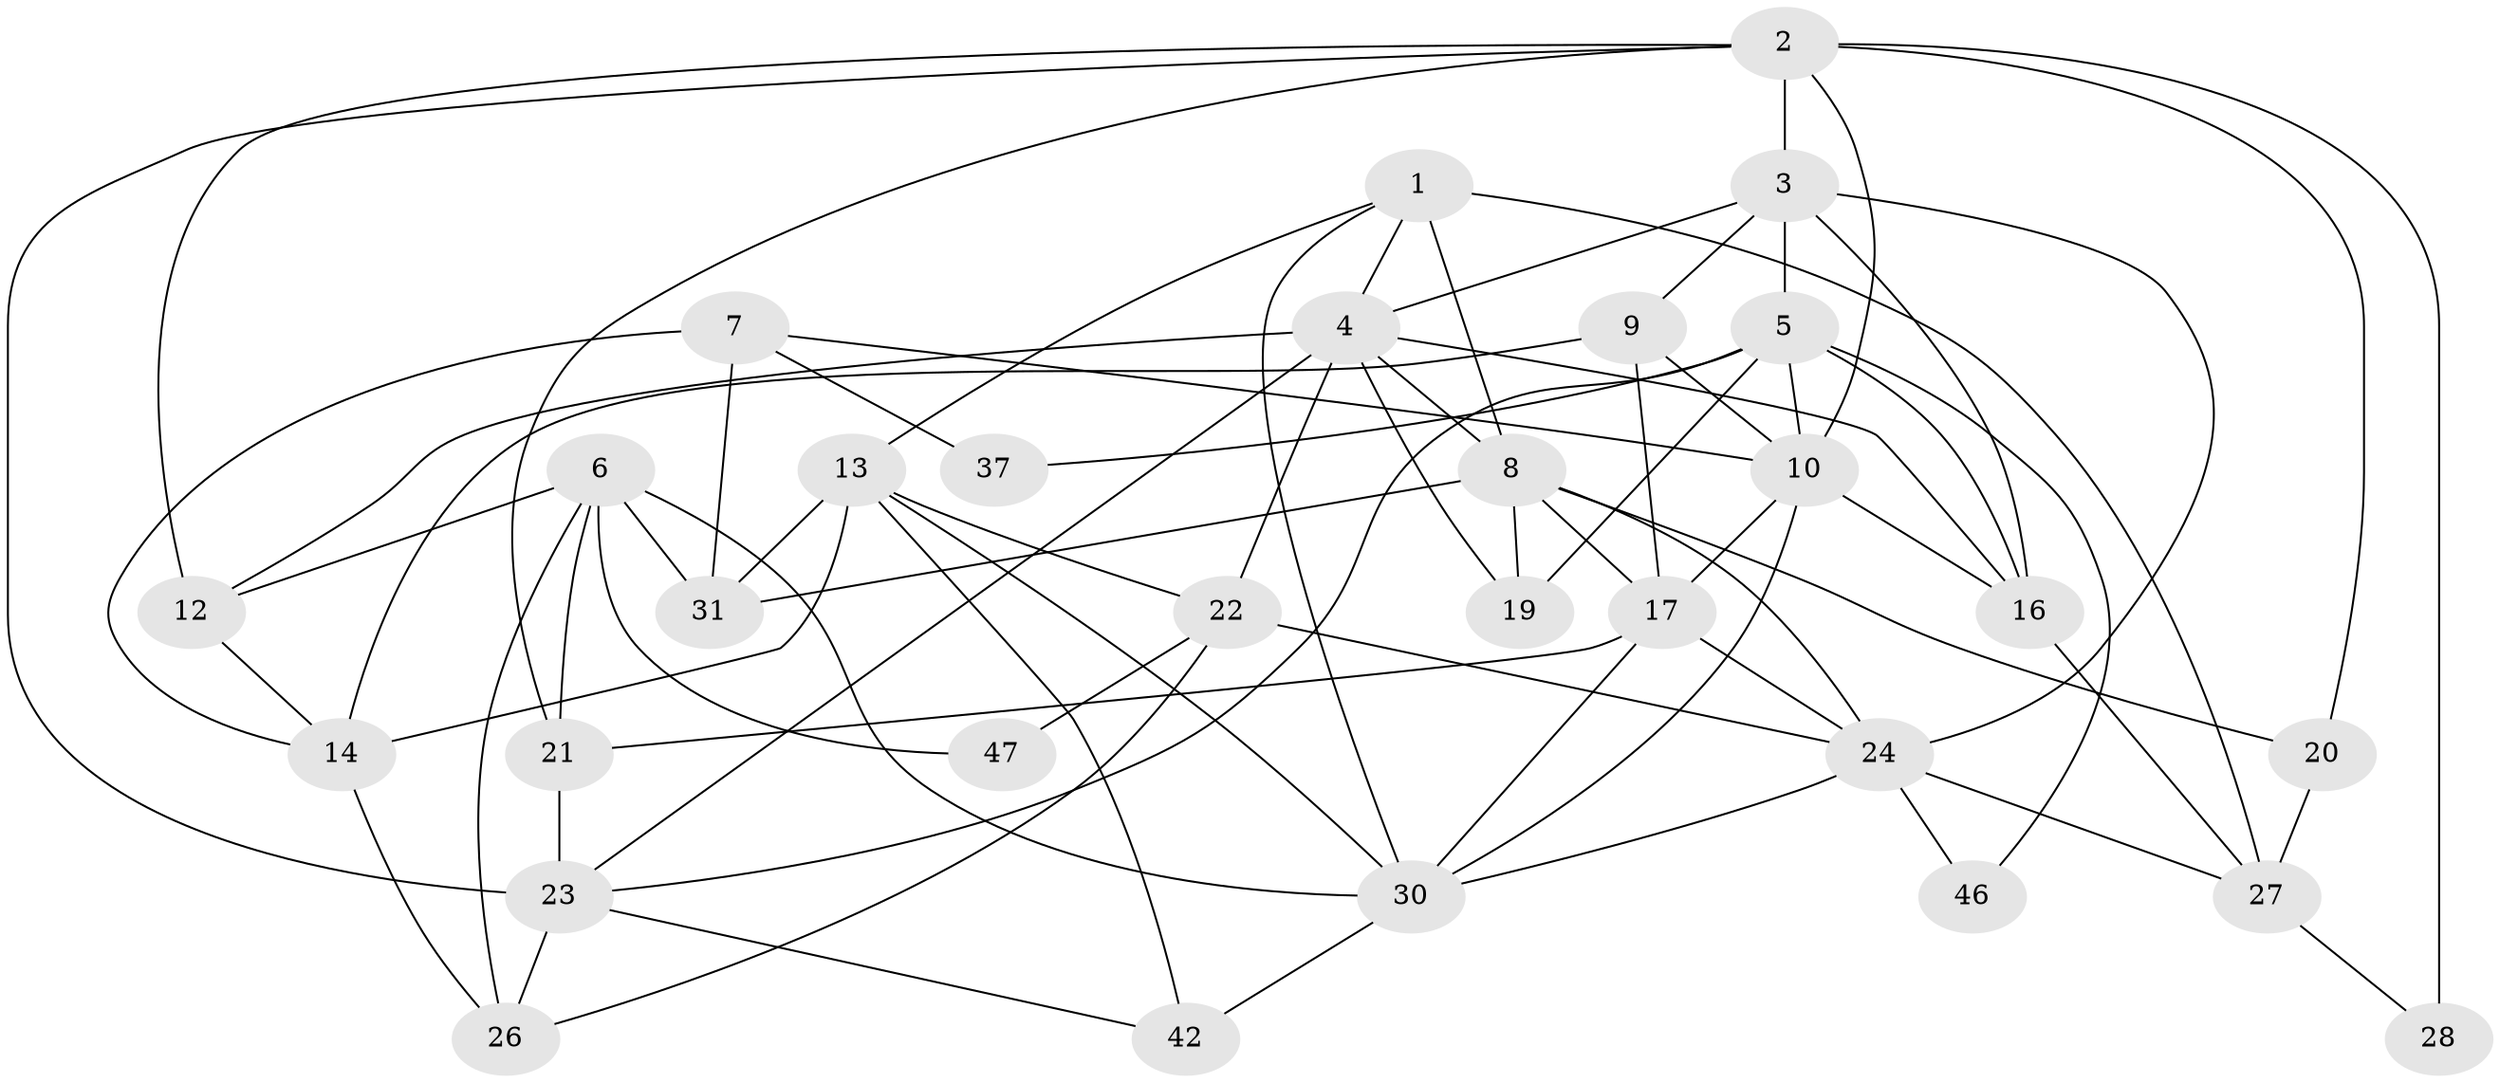 // Generated by graph-tools (version 1.1) at 2025/52/02/27/25 19:52:08]
// undirected, 30 vertices, 73 edges
graph export_dot {
graph [start="1"]
  node [color=gray90,style=filled];
  1 [super="+48"];
  2 [super="+11"];
  3 [super="+49"];
  4 [super="+32"];
  5 [super="+36"];
  6 [super="+51"];
  7;
  8 [super="+45"];
  9;
  10 [super="+15"];
  12;
  13 [super="+43"];
  14 [super="+41"];
  16 [super="+44"];
  17 [super="+18"];
  19 [super="+34"];
  20 [super="+33"];
  21 [super="+40"];
  22 [super="+29"];
  23 [super="+25"];
  24;
  26;
  27 [super="+50"];
  28;
  30 [super="+35"];
  31 [super="+39"];
  37 [super="+38"];
  42;
  46;
  47;
  1 -- 13;
  1 -- 30;
  1 -- 8 [weight=2];
  1 -- 27;
  1 -- 4;
  2 -- 21;
  2 -- 23 [weight=2];
  2 -- 28 [weight=2];
  2 -- 10;
  2 -- 3;
  2 -- 20;
  2 -- 12;
  3 -- 4;
  3 -- 16;
  3 -- 9;
  3 -- 24;
  3 -- 5;
  4 -- 8;
  4 -- 22;
  4 -- 16;
  4 -- 19;
  4 -- 23;
  4 -- 12;
  5 -- 23;
  5 -- 37 [weight=2];
  5 -- 10 [weight=2];
  5 -- 16;
  5 -- 19;
  5 -- 46;
  6 -- 26;
  6 -- 47;
  6 -- 12;
  6 -- 31;
  6 -- 30;
  6 -- 21;
  7 -- 31;
  7 -- 10;
  7 -- 14;
  7 -- 37;
  8 -- 19 [weight=2];
  8 -- 31;
  8 -- 17;
  8 -- 20;
  8 -- 24;
  9 -- 10;
  9 -- 17;
  9 -- 14;
  10 -- 16;
  10 -- 17;
  10 -- 30;
  12 -- 14;
  13 -- 30;
  13 -- 42;
  13 -- 14;
  13 -- 31;
  13 -- 22;
  14 -- 26;
  16 -- 27;
  17 -- 24;
  17 -- 30;
  17 -- 21;
  20 -- 27 [weight=2];
  21 -- 23;
  22 -- 24;
  22 -- 47;
  22 -- 26;
  23 -- 42;
  23 -- 26;
  24 -- 27;
  24 -- 30;
  24 -- 46;
  27 -- 28;
  30 -- 42;
}
